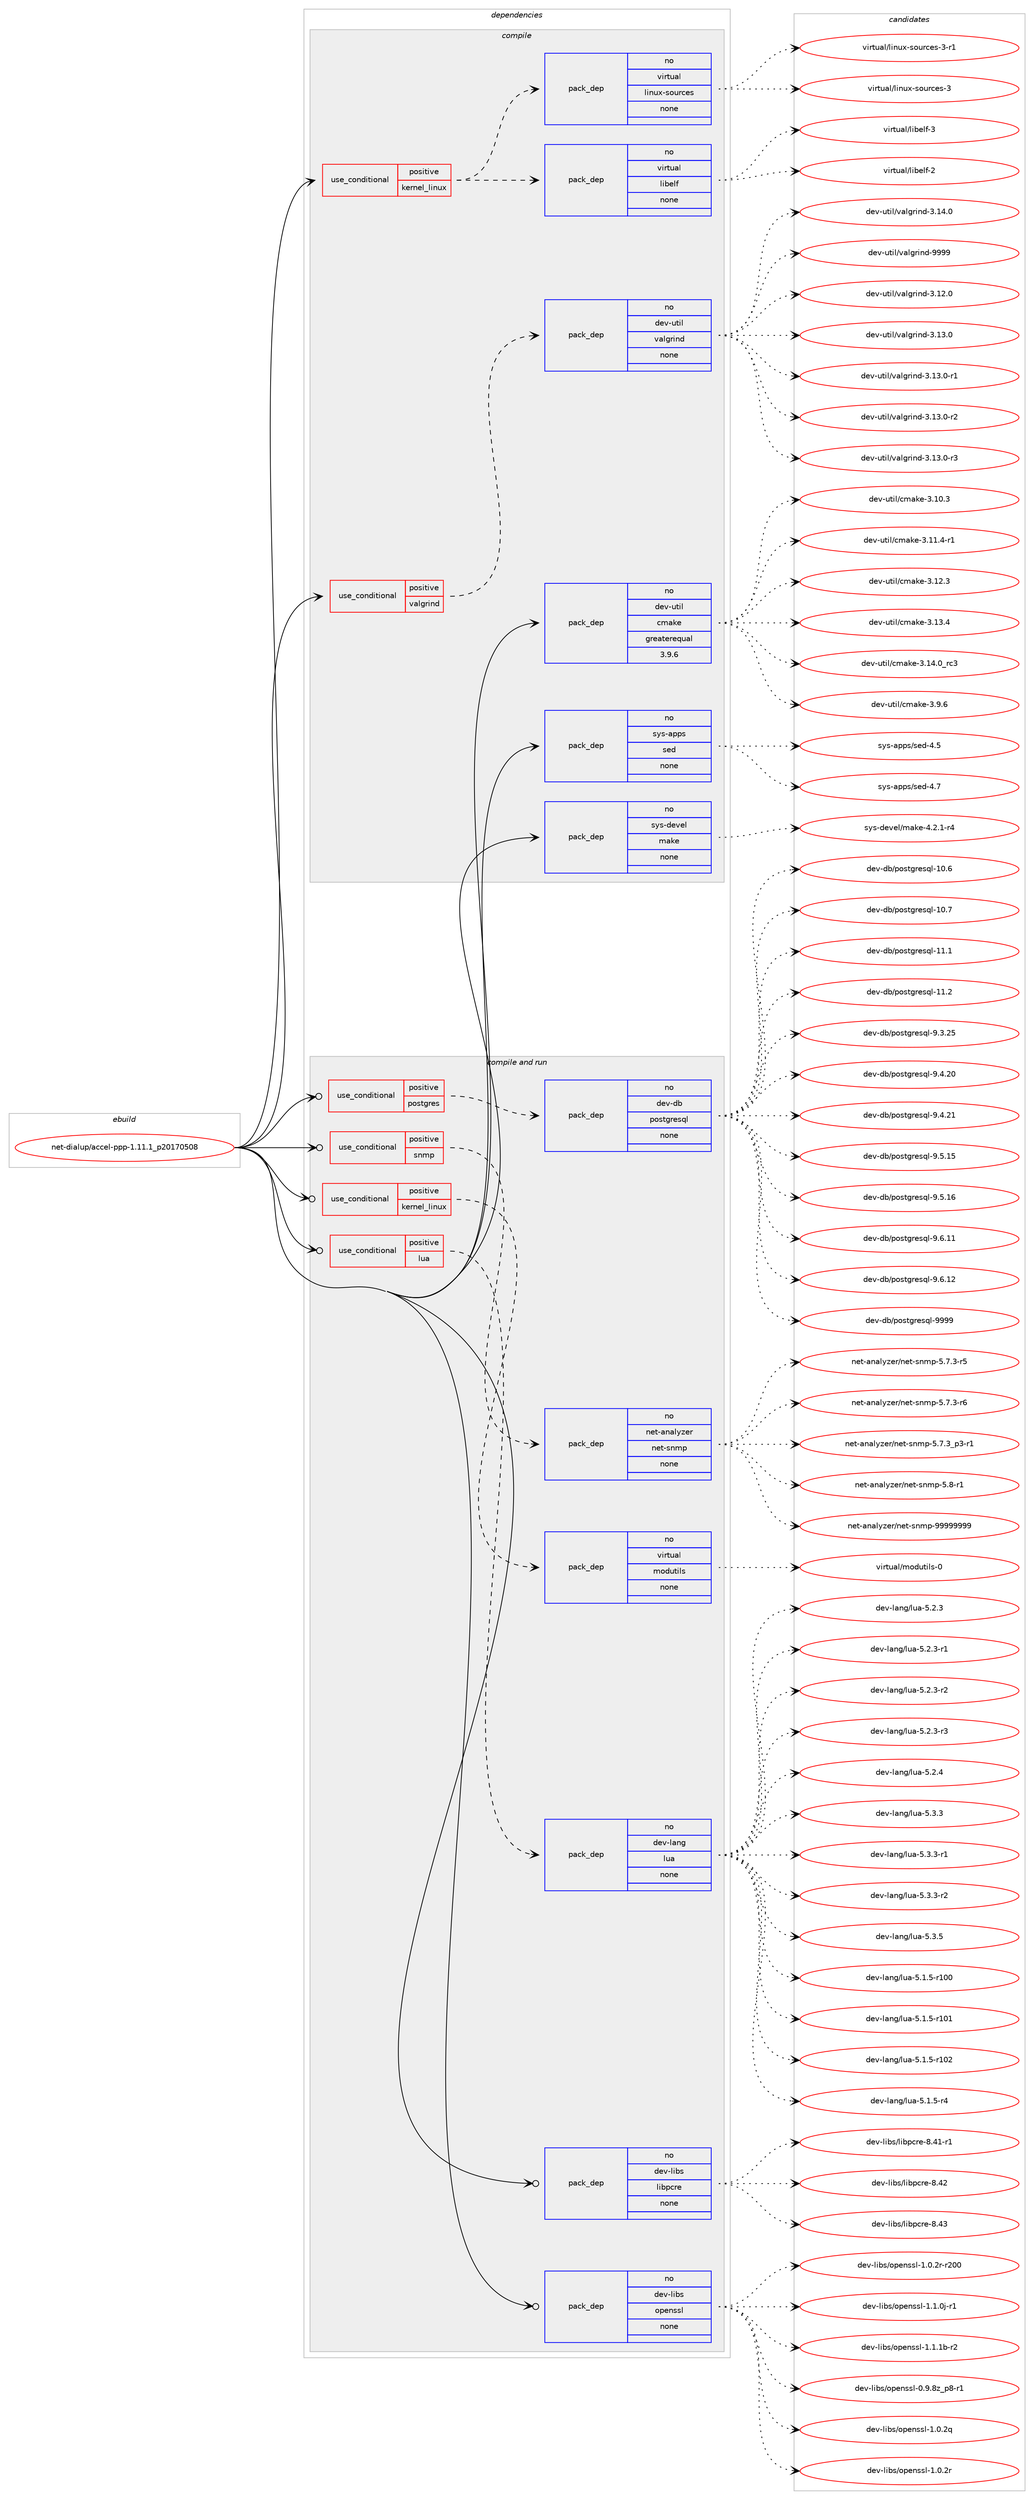 digraph prolog {

# *************
# Graph options
# *************

newrank=true;
concentrate=true;
compound=true;
graph [rankdir=LR,fontname=Helvetica,fontsize=10,ranksep=1.5];#, ranksep=2.5, nodesep=0.2];
edge  [arrowhead=vee];
node  [fontname=Helvetica,fontsize=10];

# **********
# The ebuild
# **********

subgraph cluster_leftcol {
color=gray;
rank=same;
label=<<i>ebuild</i>>;
id [label="net-dialup/accel-ppp-1.11.1_p20170508", color=red, width=4, href="../net-dialup/accel-ppp-1.11.1_p20170508.svg"];
}

# ****************
# The dependencies
# ****************

subgraph cluster_midcol {
color=gray;
label=<<i>dependencies</i>>;
subgraph cluster_compile {
fillcolor="#eeeeee";
style=filled;
label=<<i>compile</i>>;
subgraph cond443591 {
dependency1649697 [label=<<TABLE BORDER="0" CELLBORDER="1" CELLSPACING="0" CELLPADDING="4"><TR><TD ROWSPAN="3" CELLPADDING="10">use_conditional</TD></TR><TR><TD>positive</TD></TR><TR><TD>kernel_linux</TD></TR></TABLE>>, shape=none, color=red];
subgraph pack1179406 {
dependency1649698 [label=<<TABLE BORDER="0" CELLBORDER="1" CELLSPACING="0" CELLPADDING="4" WIDTH="220"><TR><TD ROWSPAN="6" CELLPADDING="30">pack_dep</TD></TR><TR><TD WIDTH="110">no</TD></TR><TR><TD>virtual</TD></TR><TR><TD>linux-sources</TD></TR><TR><TD>none</TD></TR><TR><TD></TD></TR></TABLE>>, shape=none, color=blue];
}
dependency1649697:e -> dependency1649698:w [weight=20,style="dashed",arrowhead="vee"];
subgraph pack1179407 {
dependency1649699 [label=<<TABLE BORDER="0" CELLBORDER="1" CELLSPACING="0" CELLPADDING="4" WIDTH="220"><TR><TD ROWSPAN="6" CELLPADDING="30">pack_dep</TD></TR><TR><TD WIDTH="110">no</TD></TR><TR><TD>virtual</TD></TR><TR><TD>libelf</TD></TR><TR><TD>none</TD></TR><TR><TD></TD></TR></TABLE>>, shape=none, color=blue];
}
dependency1649697:e -> dependency1649699:w [weight=20,style="dashed",arrowhead="vee"];
}
id:e -> dependency1649697:w [weight=20,style="solid",arrowhead="vee"];
subgraph cond443592 {
dependency1649700 [label=<<TABLE BORDER="0" CELLBORDER="1" CELLSPACING="0" CELLPADDING="4"><TR><TD ROWSPAN="3" CELLPADDING="10">use_conditional</TD></TR><TR><TD>positive</TD></TR><TR><TD>valgrind</TD></TR></TABLE>>, shape=none, color=red];
subgraph pack1179408 {
dependency1649701 [label=<<TABLE BORDER="0" CELLBORDER="1" CELLSPACING="0" CELLPADDING="4" WIDTH="220"><TR><TD ROWSPAN="6" CELLPADDING="30">pack_dep</TD></TR><TR><TD WIDTH="110">no</TD></TR><TR><TD>dev-util</TD></TR><TR><TD>valgrind</TD></TR><TR><TD>none</TD></TR><TR><TD></TD></TR></TABLE>>, shape=none, color=blue];
}
dependency1649700:e -> dependency1649701:w [weight=20,style="dashed",arrowhead="vee"];
}
id:e -> dependency1649700:w [weight=20,style="solid",arrowhead="vee"];
subgraph pack1179409 {
dependency1649702 [label=<<TABLE BORDER="0" CELLBORDER="1" CELLSPACING="0" CELLPADDING="4" WIDTH="220"><TR><TD ROWSPAN="6" CELLPADDING="30">pack_dep</TD></TR><TR><TD WIDTH="110">no</TD></TR><TR><TD>dev-util</TD></TR><TR><TD>cmake</TD></TR><TR><TD>greaterequal</TD></TR><TR><TD>3.9.6</TD></TR></TABLE>>, shape=none, color=blue];
}
id:e -> dependency1649702:w [weight=20,style="solid",arrowhead="vee"];
subgraph pack1179410 {
dependency1649703 [label=<<TABLE BORDER="0" CELLBORDER="1" CELLSPACING="0" CELLPADDING="4" WIDTH="220"><TR><TD ROWSPAN="6" CELLPADDING="30">pack_dep</TD></TR><TR><TD WIDTH="110">no</TD></TR><TR><TD>sys-apps</TD></TR><TR><TD>sed</TD></TR><TR><TD>none</TD></TR><TR><TD></TD></TR></TABLE>>, shape=none, color=blue];
}
id:e -> dependency1649703:w [weight=20,style="solid",arrowhead="vee"];
subgraph pack1179411 {
dependency1649704 [label=<<TABLE BORDER="0" CELLBORDER="1" CELLSPACING="0" CELLPADDING="4" WIDTH="220"><TR><TD ROWSPAN="6" CELLPADDING="30">pack_dep</TD></TR><TR><TD WIDTH="110">no</TD></TR><TR><TD>sys-devel</TD></TR><TR><TD>make</TD></TR><TR><TD>none</TD></TR><TR><TD></TD></TR></TABLE>>, shape=none, color=blue];
}
id:e -> dependency1649704:w [weight=20,style="solid",arrowhead="vee"];
}
subgraph cluster_compileandrun {
fillcolor="#eeeeee";
style=filled;
label=<<i>compile and run</i>>;
subgraph cond443593 {
dependency1649705 [label=<<TABLE BORDER="0" CELLBORDER="1" CELLSPACING="0" CELLPADDING="4"><TR><TD ROWSPAN="3" CELLPADDING="10">use_conditional</TD></TR><TR><TD>positive</TD></TR><TR><TD>kernel_linux</TD></TR></TABLE>>, shape=none, color=red];
subgraph pack1179412 {
dependency1649706 [label=<<TABLE BORDER="0" CELLBORDER="1" CELLSPACING="0" CELLPADDING="4" WIDTH="220"><TR><TD ROWSPAN="6" CELLPADDING="30">pack_dep</TD></TR><TR><TD WIDTH="110">no</TD></TR><TR><TD>virtual</TD></TR><TR><TD>modutils</TD></TR><TR><TD>none</TD></TR><TR><TD></TD></TR></TABLE>>, shape=none, color=blue];
}
dependency1649705:e -> dependency1649706:w [weight=20,style="dashed",arrowhead="vee"];
}
id:e -> dependency1649705:w [weight=20,style="solid",arrowhead="odotvee"];
subgraph cond443594 {
dependency1649707 [label=<<TABLE BORDER="0" CELLBORDER="1" CELLSPACING="0" CELLPADDING="4"><TR><TD ROWSPAN="3" CELLPADDING="10">use_conditional</TD></TR><TR><TD>positive</TD></TR><TR><TD>lua</TD></TR></TABLE>>, shape=none, color=red];
subgraph pack1179413 {
dependency1649708 [label=<<TABLE BORDER="0" CELLBORDER="1" CELLSPACING="0" CELLPADDING="4" WIDTH="220"><TR><TD ROWSPAN="6" CELLPADDING="30">pack_dep</TD></TR><TR><TD WIDTH="110">no</TD></TR><TR><TD>dev-lang</TD></TR><TR><TD>lua</TD></TR><TR><TD>none</TD></TR><TR><TD></TD></TR></TABLE>>, shape=none, color=blue];
}
dependency1649707:e -> dependency1649708:w [weight=20,style="dashed",arrowhead="vee"];
}
id:e -> dependency1649707:w [weight=20,style="solid",arrowhead="odotvee"];
subgraph cond443595 {
dependency1649709 [label=<<TABLE BORDER="0" CELLBORDER="1" CELLSPACING="0" CELLPADDING="4"><TR><TD ROWSPAN="3" CELLPADDING="10">use_conditional</TD></TR><TR><TD>positive</TD></TR><TR><TD>postgres</TD></TR></TABLE>>, shape=none, color=red];
subgraph pack1179414 {
dependency1649710 [label=<<TABLE BORDER="0" CELLBORDER="1" CELLSPACING="0" CELLPADDING="4" WIDTH="220"><TR><TD ROWSPAN="6" CELLPADDING="30">pack_dep</TD></TR><TR><TD WIDTH="110">no</TD></TR><TR><TD>dev-db</TD></TR><TR><TD>postgresql</TD></TR><TR><TD>none</TD></TR><TR><TD></TD></TR></TABLE>>, shape=none, color=blue];
}
dependency1649709:e -> dependency1649710:w [weight=20,style="dashed",arrowhead="vee"];
}
id:e -> dependency1649709:w [weight=20,style="solid",arrowhead="odotvee"];
subgraph cond443596 {
dependency1649711 [label=<<TABLE BORDER="0" CELLBORDER="1" CELLSPACING="0" CELLPADDING="4"><TR><TD ROWSPAN="3" CELLPADDING="10">use_conditional</TD></TR><TR><TD>positive</TD></TR><TR><TD>snmp</TD></TR></TABLE>>, shape=none, color=red];
subgraph pack1179415 {
dependency1649712 [label=<<TABLE BORDER="0" CELLBORDER="1" CELLSPACING="0" CELLPADDING="4" WIDTH="220"><TR><TD ROWSPAN="6" CELLPADDING="30">pack_dep</TD></TR><TR><TD WIDTH="110">no</TD></TR><TR><TD>net-analyzer</TD></TR><TR><TD>net-snmp</TD></TR><TR><TD>none</TD></TR><TR><TD></TD></TR></TABLE>>, shape=none, color=blue];
}
dependency1649711:e -> dependency1649712:w [weight=20,style="dashed",arrowhead="vee"];
}
id:e -> dependency1649711:w [weight=20,style="solid",arrowhead="odotvee"];
subgraph pack1179416 {
dependency1649713 [label=<<TABLE BORDER="0" CELLBORDER="1" CELLSPACING="0" CELLPADDING="4" WIDTH="220"><TR><TD ROWSPAN="6" CELLPADDING="30">pack_dep</TD></TR><TR><TD WIDTH="110">no</TD></TR><TR><TD>dev-libs</TD></TR><TR><TD>libpcre</TD></TR><TR><TD>none</TD></TR><TR><TD></TD></TR></TABLE>>, shape=none, color=blue];
}
id:e -> dependency1649713:w [weight=20,style="solid",arrowhead="odotvee"];
subgraph pack1179417 {
dependency1649714 [label=<<TABLE BORDER="0" CELLBORDER="1" CELLSPACING="0" CELLPADDING="4" WIDTH="220"><TR><TD ROWSPAN="6" CELLPADDING="30">pack_dep</TD></TR><TR><TD WIDTH="110">no</TD></TR><TR><TD>dev-libs</TD></TR><TR><TD>openssl</TD></TR><TR><TD>none</TD></TR><TR><TD></TD></TR></TABLE>>, shape=none, color=blue];
}
id:e -> dependency1649714:w [weight=20,style="solid",arrowhead="odotvee"];
}
subgraph cluster_run {
fillcolor="#eeeeee";
style=filled;
label=<<i>run</i>>;
}
}

# **************
# The candidates
# **************

subgraph cluster_choices {
rank=same;
color=gray;
label=<<i>candidates</i>>;

subgraph choice1179406 {
color=black;
nodesep=1;
choice118105114116117971084710810511011712045115111117114991011154551 [label="virtual/linux-sources-3", color=red, width=4,href="../virtual/linux-sources-3.svg"];
choice1181051141161179710847108105110117120451151111171149910111545514511449 [label="virtual/linux-sources-3-r1", color=red, width=4,href="../virtual/linux-sources-3-r1.svg"];
dependency1649698:e -> choice118105114116117971084710810511011712045115111117114991011154551:w [style=dotted,weight="100"];
dependency1649698:e -> choice1181051141161179710847108105110117120451151111171149910111545514511449:w [style=dotted,weight="100"];
}
subgraph choice1179407 {
color=black;
nodesep=1;
choice1181051141161179710847108105981011081024550 [label="virtual/libelf-2", color=red, width=4,href="../virtual/libelf-2.svg"];
choice1181051141161179710847108105981011081024551 [label="virtual/libelf-3", color=red, width=4,href="../virtual/libelf-3.svg"];
dependency1649699:e -> choice1181051141161179710847108105981011081024550:w [style=dotted,weight="100"];
dependency1649699:e -> choice1181051141161179710847108105981011081024551:w [style=dotted,weight="100"];
}
subgraph choice1179408 {
color=black;
nodesep=1;
choice10010111845117116105108471189710810311410511010045514649504648 [label="dev-util/valgrind-3.12.0", color=red, width=4,href="../dev-util/valgrind-3.12.0.svg"];
choice10010111845117116105108471189710810311410511010045514649514648 [label="dev-util/valgrind-3.13.0", color=red, width=4,href="../dev-util/valgrind-3.13.0.svg"];
choice100101118451171161051084711897108103114105110100455146495146484511449 [label="dev-util/valgrind-3.13.0-r1", color=red, width=4,href="../dev-util/valgrind-3.13.0-r1.svg"];
choice100101118451171161051084711897108103114105110100455146495146484511450 [label="dev-util/valgrind-3.13.0-r2", color=red, width=4,href="../dev-util/valgrind-3.13.0-r2.svg"];
choice100101118451171161051084711897108103114105110100455146495146484511451 [label="dev-util/valgrind-3.13.0-r3", color=red, width=4,href="../dev-util/valgrind-3.13.0-r3.svg"];
choice10010111845117116105108471189710810311410511010045514649524648 [label="dev-util/valgrind-3.14.0", color=red, width=4,href="../dev-util/valgrind-3.14.0.svg"];
choice1001011184511711610510847118971081031141051101004557575757 [label="dev-util/valgrind-9999", color=red, width=4,href="../dev-util/valgrind-9999.svg"];
dependency1649701:e -> choice10010111845117116105108471189710810311410511010045514649504648:w [style=dotted,weight="100"];
dependency1649701:e -> choice10010111845117116105108471189710810311410511010045514649514648:w [style=dotted,weight="100"];
dependency1649701:e -> choice100101118451171161051084711897108103114105110100455146495146484511449:w [style=dotted,weight="100"];
dependency1649701:e -> choice100101118451171161051084711897108103114105110100455146495146484511450:w [style=dotted,weight="100"];
dependency1649701:e -> choice100101118451171161051084711897108103114105110100455146495146484511451:w [style=dotted,weight="100"];
dependency1649701:e -> choice10010111845117116105108471189710810311410511010045514649524648:w [style=dotted,weight="100"];
dependency1649701:e -> choice1001011184511711610510847118971081031141051101004557575757:w [style=dotted,weight="100"];
}
subgraph choice1179409 {
color=black;
nodesep=1;
choice1001011184511711610510847991099710710145514649484651 [label="dev-util/cmake-3.10.3", color=red, width=4,href="../dev-util/cmake-3.10.3.svg"];
choice10010111845117116105108479910997107101455146494946524511449 [label="dev-util/cmake-3.11.4-r1", color=red, width=4,href="../dev-util/cmake-3.11.4-r1.svg"];
choice1001011184511711610510847991099710710145514649504651 [label="dev-util/cmake-3.12.3", color=red, width=4,href="../dev-util/cmake-3.12.3.svg"];
choice1001011184511711610510847991099710710145514649514652 [label="dev-util/cmake-3.13.4", color=red, width=4,href="../dev-util/cmake-3.13.4.svg"];
choice1001011184511711610510847991099710710145514649524648951149951 [label="dev-util/cmake-3.14.0_rc3", color=red, width=4,href="../dev-util/cmake-3.14.0_rc3.svg"];
choice10010111845117116105108479910997107101455146574654 [label="dev-util/cmake-3.9.6", color=red, width=4,href="../dev-util/cmake-3.9.6.svg"];
dependency1649702:e -> choice1001011184511711610510847991099710710145514649484651:w [style=dotted,weight="100"];
dependency1649702:e -> choice10010111845117116105108479910997107101455146494946524511449:w [style=dotted,weight="100"];
dependency1649702:e -> choice1001011184511711610510847991099710710145514649504651:w [style=dotted,weight="100"];
dependency1649702:e -> choice1001011184511711610510847991099710710145514649514652:w [style=dotted,weight="100"];
dependency1649702:e -> choice1001011184511711610510847991099710710145514649524648951149951:w [style=dotted,weight="100"];
dependency1649702:e -> choice10010111845117116105108479910997107101455146574654:w [style=dotted,weight="100"];
}
subgraph choice1179410 {
color=black;
nodesep=1;
choice11512111545971121121154711510110045524653 [label="sys-apps/sed-4.5", color=red, width=4,href="../sys-apps/sed-4.5.svg"];
choice11512111545971121121154711510110045524655 [label="sys-apps/sed-4.7", color=red, width=4,href="../sys-apps/sed-4.7.svg"];
dependency1649703:e -> choice11512111545971121121154711510110045524653:w [style=dotted,weight="100"];
dependency1649703:e -> choice11512111545971121121154711510110045524655:w [style=dotted,weight="100"];
}
subgraph choice1179411 {
color=black;
nodesep=1;
choice1151211154510010111810110847109971071014552465046494511452 [label="sys-devel/make-4.2.1-r4", color=red, width=4,href="../sys-devel/make-4.2.1-r4.svg"];
dependency1649704:e -> choice1151211154510010111810110847109971071014552465046494511452:w [style=dotted,weight="100"];
}
subgraph choice1179412 {
color=black;
nodesep=1;
choice11810511411611797108471091111001171161051081154548 [label="virtual/modutils-0", color=red, width=4,href="../virtual/modutils-0.svg"];
dependency1649706:e -> choice11810511411611797108471091111001171161051081154548:w [style=dotted,weight="100"];
}
subgraph choice1179413 {
color=black;
nodesep=1;
choice1001011184510897110103471081179745534649465345114494848 [label="dev-lang/lua-5.1.5-r100", color=red, width=4,href="../dev-lang/lua-5.1.5-r100.svg"];
choice1001011184510897110103471081179745534649465345114494849 [label="dev-lang/lua-5.1.5-r101", color=red, width=4,href="../dev-lang/lua-5.1.5-r101.svg"];
choice1001011184510897110103471081179745534649465345114494850 [label="dev-lang/lua-5.1.5-r102", color=red, width=4,href="../dev-lang/lua-5.1.5-r102.svg"];
choice100101118451089711010347108117974553464946534511452 [label="dev-lang/lua-5.1.5-r4", color=red, width=4,href="../dev-lang/lua-5.1.5-r4.svg"];
choice10010111845108971101034710811797455346504651 [label="dev-lang/lua-5.2.3", color=red, width=4,href="../dev-lang/lua-5.2.3.svg"];
choice100101118451089711010347108117974553465046514511449 [label="dev-lang/lua-5.2.3-r1", color=red, width=4,href="../dev-lang/lua-5.2.3-r1.svg"];
choice100101118451089711010347108117974553465046514511450 [label="dev-lang/lua-5.2.3-r2", color=red, width=4,href="../dev-lang/lua-5.2.3-r2.svg"];
choice100101118451089711010347108117974553465046514511451 [label="dev-lang/lua-5.2.3-r3", color=red, width=4,href="../dev-lang/lua-5.2.3-r3.svg"];
choice10010111845108971101034710811797455346504652 [label="dev-lang/lua-5.2.4", color=red, width=4,href="../dev-lang/lua-5.2.4.svg"];
choice10010111845108971101034710811797455346514651 [label="dev-lang/lua-5.3.3", color=red, width=4,href="../dev-lang/lua-5.3.3.svg"];
choice100101118451089711010347108117974553465146514511449 [label="dev-lang/lua-5.3.3-r1", color=red, width=4,href="../dev-lang/lua-5.3.3-r1.svg"];
choice100101118451089711010347108117974553465146514511450 [label="dev-lang/lua-5.3.3-r2", color=red, width=4,href="../dev-lang/lua-5.3.3-r2.svg"];
choice10010111845108971101034710811797455346514653 [label="dev-lang/lua-5.3.5", color=red, width=4,href="../dev-lang/lua-5.3.5.svg"];
dependency1649708:e -> choice1001011184510897110103471081179745534649465345114494848:w [style=dotted,weight="100"];
dependency1649708:e -> choice1001011184510897110103471081179745534649465345114494849:w [style=dotted,weight="100"];
dependency1649708:e -> choice1001011184510897110103471081179745534649465345114494850:w [style=dotted,weight="100"];
dependency1649708:e -> choice100101118451089711010347108117974553464946534511452:w [style=dotted,weight="100"];
dependency1649708:e -> choice10010111845108971101034710811797455346504651:w [style=dotted,weight="100"];
dependency1649708:e -> choice100101118451089711010347108117974553465046514511449:w [style=dotted,weight="100"];
dependency1649708:e -> choice100101118451089711010347108117974553465046514511450:w [style=dotted,weight="100"];
dependency1649708:e -> choice100101118451089711010347108117974553465046514511451:w [style=dotted,weight="100"];
dependency1649708:e -> choice10010111845108971101034710811797455346504652:w [style=dotted,weight="100"];
dependency1649708:e -> choice10010111845108971101034710811797455346514651:w [style=dotted,weight="100"];
dependency1649708:e -> choice100101118451089711010347108117974553465146514511449:w [style=dotted,weight="100"];
dependency1649708:e -> choice100101118451089711010347108117974553465146514511450:w [style=dotted,weight="100"];
dependency1649708:e -> choice10010111845108971101034710811797455346514653:w [style=dotted,weight="100"];
}
subgraph choice1179414 {
color=black;
nodesep=1;
choice1001011184510098471121111151161031141011151131084549484654 [label="dev-db/postgresql-10.6", color=red, width=4,href="../dev-db/postgresql-10.6.svg"];
choice1001011184510098471121111151161031141011151131084549484655 [label="dev-db/postgresql-10.7", color=red, width=4,href="../dev-db/postgresql-10.7.svg"];
choice1001011184510098471121111151161031141011151131084549494649 [label="dev-db/postgresql-11.1", color=red, width=4,href="../dev-db/postgresql-11.1.svg"];
choice1001011184510098471121111151161031141011151131084549494650 [label="dev-db/postgresql-11.2", color=red, width=4,href="../dev-db/postgresql-11.2.svg"];
choice10010111845100984711211111511610311410111511310845574651465053 [label="dev-db/postgresql-9.3.25", color=red, width=4,href="../dev-db/postgresql-9.3.25.svg"];
choice10010111845100984711211111511610311410111511310845574652465048 [label="dev-db/postgresql-9.4.20", color=red, width=4,href="../dev-db/postgresql-9.4.20.svg"];
choice10010111845100984711211111511610311410111511310845574652465049 [label="dev-db/postgresql-9.4.21", color=red, width=4,href="../dev-db/postgresql-9.4.21.svg"];
choice10010111845100984711211111511610311410111511310845574653464953 [label="dev-db/postgresql-9.5.15", color=red, width=4,href="../dev-db/postgresql-9.5.15.svg"];
choice10010111845100984711211111511610311410111511310845574653464954 [label="dev-db/postgresql-9.5.16", color=red, width=4,href="../dev-db/postgresql-9.5.16.svg"];
choice10010111845100984711211111511610311410111511310845574654464949 [label="dev-db/postgresql-9.6.11", color=red, width=4,href="../dev-db/postgresql-9.6.11.svg"];
choice10010111845100984711211111511610311410111511310845574654464950 [label="dev-db/postgresql-9.6.12", color=red, width=4,href="../dev-db/postgresql-9.6.12.svg"];
choice1001011184510098471121111151161031141011151131084557575757 [label="dev-db/postgresql-9999", color=red, width=4,href="../dev-db/postgresql-9999.svg"];
dependency1649710:e -> choice1001011184510098471121111151161031141011151131084549484654:w [style=dotted,weight="100"];
dependency1649710:e -> choice1001011184510098471121111151161031141011151131084549484655:w [style=dotted,weight="100"];
dependency1649710:e -> choice1001011184510098471121111151161031141011151131084549494649:w [style=dotted,weight="100"];
dependency1649710:e -> choice1001011184510098471121111151161031141011151131084549494650:w [style=dotted,weight="100"];
dependency1649710:e -> choice10010111845100984711211111511610311410111511310845574651465053:w [style=dotted,weight="100"];
dependency1649710:e -> choice10010111845100984711211111511610311410111511310845574652465048:w [style=dotted,weight="100"];
dependency1649710:e -> choice10010111845100984711211111511610311410111511310845574652465049:w [style=dotted,weight="100"];
dependency1649710:e -> choice10010111845100984711211111511610311410111511310845574653464953:w [style=dotted,weight="100"];
dependency1649710:e -> choice10010111845100984711211111511610311410111511310845574653464954:w [style=dotted,weight="100"];
dependency1649710:e -> choice10010111845100984711211111511610311410111511310845574654464949:w [style=dotted,weight="100"];
dependency1649710:e -> choice10010111845100984711211111511610311410111511310845574654464950:w [style=dotted,weight="100"];
dependency1649710:e -> choice1001011184510098471121111151161031141011151131084557575757:w [style=dotted,weight="100"];
}
subgraph choice1179415 {
color=black;
nodesep=1;
choice11010111645971109710812112210111447110101116451151101091124553465546514511453 [label="net-analyzer/net-snmp-5.7.3-r5", color=red, width=4,href="../net-analyzer/net-snmp-5.7.3-r5.svg"];
choice11010111645971109710812112210111447110101116451151101091124553465546514511454 [label="net-analyzer/net-snmp-5.7.3-r6", color=red, width=4,href="../net-analyzer/net-snmp-5.7.3-r6.svg"];
choice110101116459711097108121122101114471101011164511511010911245534655465195112514511449 [label="net-analyzer/net-snmp-5.7.3_p3-r1", color=red, width=4,href="../net-analyzer/net-snmp-5.7.3_p3-r1.svg"];
choice1101011164597110971081211221011144711010111645115110109112455346564511449 [label="net-analyzer/net-snmp-5.8-r1", color=red, width=4,href="../net-analyzer/net-snmp-5.8-r1.svg"];
choice1101011164597110971081211221011144711010111645115110109112455757575757575757 [label="net-analyzer/net-snmp-99999999", color=red, width=4,href="../net-analyzer/net-snmp-99999999.svg"];
dependency1649712:e -> choice11010111645971109710812112210111447110101116451151101091124553465546514511453:w [style=dotted,weight="100"];
dependency1649712:e -> choice11010111645971109710812112210111447110101116451151101091124553465546514511454:w [style=dotted,weight="100"];
dependency1649712:e -> choice110101116459711097108121122101114471101011164511511010911245534655465195112514511449:w [style=dotted,weight="100"];
dependency1649712:e -> choice1101011164597110971081211221011144711010111645115110109112455346564511449:w [style=dotted,weight="100"];
dependency1649712:e -> choice1101011164597110971081211221011144711010111645115110109112455757575757575757:w [style=dotted,weight="100"];
}
subgraph choice1179416 {
color=black;
nodesep=1;
choice100101118451081059811547108105981129911410145564652494511449 [label="dev-libs/libpcre-8.41-r1", color=red, width=4,href="../dev-libs/libpcre-8.41-r1.svg"];
choice10010111845108105981154710810598112991141014556465250 [label="dev-libs/libpcre-8.42", color=red, width=4,href="../dev-libs/libpcre-8.42.svg"];
choice10010111845108105981154710810598112991141014556465251 [label="dev-libs/libpcre-8.43", color=red, width=4,href="../dev-libs/libpcre-8.43.svg"];
dependency1649713:e -> choice100101118451081059811547108105981129911410145564652494511449:w [style=dotted,weight="100"];
dependency1649713:e -> choice10010111845108105981154710810598112991141014556465250:w [style=dotted,weight="100"];
dependency1649713:e -> choice10010111845108105981154710810598112991141014556465251:w [style=dotted,weight="100"];
}
subgraph choice1179417 {
color=black;
nodesep=1;
choice10010111845108105981154711111210111011511510845484657465612295112564511449 [label="dev-libs/openssl-0.9.8z_p8-r1", color=red, width=4,href="../dev-libs/openssl-0.9.8z_p8-r1.svg"];
choice100101118451081059811547111112101110115115108454946484650113 [label="dev-libs/openssl-1.0.2q", color=red, width=4,href="../dev-libs/openssl-1.0.2q.svg"];
choice100101118451081059811547111112101110115115108454946484650114 [label="dev-libs/openssl-1.0.2r", color=red, width=4,href="../dev-libs/openssl-1.0.2r.svg"];
choice10010111845108105981154711111210111011511510845494648465011445114504848 [label="dev-libs/openssl-1.0.2r-r200", color=red, width=4,href="../dev-libs/openssl-1.0.2r-r200.svg"];
choice1001011184510810598115471111121011101151151084549464946481064511449 [label="dev-libs/openssl-1.1.0j-r1", color=red, width=4,href="../dev-libs/openssl-1.1.0j-r1.svg"];
choice100101118451081059811547111112101110115115108454946494649984511450 [label="dev-libs/openssl-1.1.1b-r2", color=red, width=4,href="../dev-libs/openssl-1.1.1b-r2.svg"];
dependency1649714:e -> choice10010111845108105981154711111210111011511510845484657465612295112564511449:w [style=dotted,weight="100"];
dependency1649714:e -> choice100101118451081059811547111112101110115115108454946484650113:w [style=dotted,weight="100"];
dependency1649714:e -> choice100101118451081059811547111112101110115115108454946484650114:w [style=dotted,weight="100"];
dependency1649714:e -> choice10010111845108105981154711111210111011511510845494648465011445114504848:w [style=dotted,weight="100"];
dependency1649714:e -> choice1001011184510810598115471111121011101151151084549464946481064511449:w [style=dotted,weight="100"];
dependency1649714:e -> choice100101118451081059811547111112101110115115108454946494649984511450:w [style=dotted,weight="100"];
}
}

}
